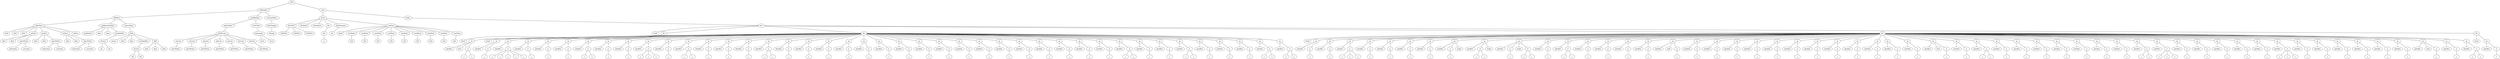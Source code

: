 graph Tree {
	"t0" [label = "TEI"];
	"t1" [label = "teiHeader"];
	"t2" [label = "fileDesc"];
	"t3" [label = "titleStmt"];
	"t4" [label = "title"];
	"t5" [label = "title"];
	"t6" [label = "title"];
	"t7" [label = "author"];
	"t8" [label = "idno"];
	"t9" [label = "idno"];
	"t10" [label = "persName"];
	"t11" [label = "forename"];
	"t12" [label = "surname"];
	"t13" [label = "author"];
	"t14" [label = "idno"];
	"t15" [label = "idno"];
	"t16" [label = "persName"];
	"t17" [label = "forename"];
	"t18" [label = "surname"];
	"t19" [label = "author"];
	"t20" [label = "idno"];
	"t21" [label = "idno"];
	"t22" [label = "persName"];
	"t23" [label = "forename"];
	"t24" [label = "surname"];
	"t25" [label = "editor"];
	"t26" [label = "publicationStmt"];
	"t27" [label = "publisher"];
	"t28" [label = "idno"];
	"t29" [label = "idno"];
	"t30" [label = "availability"];
	"t31" [label = "licence"];
	"t32" [label = "ab"];
	"t33" [label = "ref"];
	"t34" [label = "sourceDesc"];
	"t35" [label = "bibl"];
	"t36" [label = "name"];
	"t37" [label = "idno"];
	"t38" [label = "idno"];
	"t39" [label = "availability"];
	"t40" [label = "licence"];
	"t41" [label = "ab"];
	"t42" [label = "ref"];
	"t43" [label = "bibl"];
	"t44" [label = "date"];
	"t45" [label = "date"];
	"t46" [label = "idno"];
	"t47" [label = "profileDesc"];
	"t48" [label = "particDesc"];
	"t49" [label = "listPerson"];
	"t50" [label = "person"];
	"t51" [label = "persName"];
	"t52" [label = "person"];
	"t53" [label = "persName"];
	"t54" [label = "person"];
	"t55" [label = "persName"];
	"t56" [label = "person"];
	"t57" [label = "persName"];
	"t58" [label = "person"];
	"t59" [label = "persName"];
	"t60" [label = "person"];
	"t61" [label = "persName"];
	"t62" [label = "person"];
	"t63" [label = "persName"];
	"t64" [label = "textClass"];
	"t65" [label = "keywords"];
	"t66" [label = "term"];
	"t67" [label = "term"];
	"t68" [label = "revisionDesc"];
	"t69" [label = "listChange"];
	"t70" [label = "change"];
	"t71" [label = "text"];
	"t72" [label = "front"];
	"t73" [label = "docTitle"];
	"t74" [label = "titlePart"];
	"t75" [label = "titlePart"];
	"t76" [label = "titlePart"];
	"t77" [label = "docDate"];
	"t78" [label = "docAuthor"];
	"t79" [label = "div"];
	"t80" [label = "div"];
	"t81" [label = "p"];
	"t82" [label = "performance"];
	"t83" [label = "ab"];
	"t84" [label = "castList"];
	"t85" [label = "head"];
	"t86" [label = "castItem"];
	"t87" [label = "role"];
	"t88" [label = "castItem"];
	"t89" [label = "role"];
	"t90" [label = "castItem"];
	"t91" [label = "role"];
	"t92" [label = "castItem"];
	"t93" [label = "role"];
	"t94" [label = "castItem"];
	"t95" [label = "role"];
	"t96" [label = "castItem"];
	"t97" [label = "role"];
	"t98" [label = "castItem"];
	"t99" [label = "role"];
	"t100" [label = "castItem"];
	"t101" [label = "role"];
	"t102" [label = "castItem"];
	"t103" [label = "role"];
	"t104" [label = "body"];
	"t105" [label = "div"];
	"t106" [label = "head"];
	"t107" [label = "div"];
	"t108" [label = "head"];
	"t109" [label = "sp"];
	"t110" [label = "speaker"];
	"t111" [label = "note"];
	"t112" [label = "p"];
	"t113" [label = "s"];
	"t114" [label = "s"];
	"t115" [label = "div"];
	"t116" [label = "head"];
	"t117" [label = "sp"];
	"t118" [label = "speaker"];
	"t119" [label = "p"];
	"t120" [label = "s"];
	"t121" [label = "sp"];
	"t122" [label = "speaker"];
	"t123" [label = "p"];
	"t124" [label = "s"];
	"t125" [label = "s"];
	"t126" [label = "s"];
	"t127" [label = "s"];
	"t128" [label = "s"];
	"t129" [label = "sp"];
	"t130" [label = "speaker"];
	"t131" [label = "p"];
	"t132" [label = "s"];
	"t133" [label = "sp"];
	"t134" [label = "speaker"];
	"t135" [label = "p"];
	"t136" [label = "s"];
	"t137" [label = "sp"];
	"t138" [label = "speaker"];
	"t139" [label = "p"];
	"t140" [label = "s"];
	"t141" [label = "sp"];
	"t142" [label = "speaker"];
	"t143" [label = "p"];
	"t144" [label = "s"];
	"t145" [label = "s"];
	"t146" [label = "sp"];
	"t147" [label = "speaker"];
	"t148" [label = "p"];
	"t149" [label = "s"];
	"t150" [label = "sp"];
	"t151" [label = "speaker"];
	"t152" [label = "p"];
	"t153" [label = "s"];
	"t154" [label = "sp"];
	"t155" [label = "speaker"];
	"t156" [label = "p"];
	"t157" [label = "s"];
	"t158" [label = "s"];
	"t159" [label = "s"];
	"t160" [label = "sp"];
	"t161" [label = "speaker"];
	"t162" [label = "p"];
	"t163" [label = "s"];
	"t164" [label = "sp"];
	"t165" [label = "speaker"];
	"t166" [label = "p"];
	"t167" [label = "s"];
	"t168" [label = "s"];
	"t169" [label = "sp"];
	"t170" [label = "speaker"];
	"t171" [label = "p"];
	"t172" [label = "s"];
	"t173" [label = "sp"];
	"t174" [label = "speaker"];
	"t175" [label = "p"];
	"t176" [label = "s"];
	"t177" [label = "sp"];
	"t178" [label = "speaker"];
	"t179" [label = "p"];
	"t180" [label = "s"];
	"t181" [label = "sp"];
	"t182" [label = "speaker"];
	"t183" [label = "p"];
	"t184" [label = "s"];
	"t185" [label = "s"];
	"t186" [label = "sp"];
	"t187" [label = "speaker"];
	"t188" [label = "p"];
	"t189" [label = "s"];
	"t190" [label = "sp"];
	"t191" [label = "speaker"];
	"t192" [label = "p"];
	"t193" [label = "s"];
	"t194" [label = "sp"];
	"t195" [label = "speaker"];
	"t196" [label = "p"];
	"t197" [label = "s"];
	"t198" [label = "sp"];
	"t199" [label = "speaker"];
	"t200" [label = "p"];
	"t201" [label = "s"];
	"t202" [label = "sp"];
	"t203" [label = "speaker"];
	"t204" [label = "p"];
	"t205" [label = "s"];
	"t206" [label = "sp"];
	"t207" [label = "speaker"];
	"t208" [label = "p"];
	"t209" [label = "s"];
	"t210" [label = "sp"];
	"t211" [label = "speaker"];
	"t212" [label = "p"];
	"t213" [label = "s"];
	"t214" [label = "sp"];
	"t215" [label = "speaker"];
	"t216" [label = "p"];
	"t217" [label = "s"];
	"t218" [label = "sp"];
	"t219" [label = "speaker"];
	"t220" [label = "p"];
	"t221" [label = "s"];
	"t222" [label = "sp"];
	"t223" [label = "speaker"];
	"t224" [label = "p"];
	"t225" [label = "s"];
	"t226" [label = "sp"];
	"t227" [label = "speaker"];
	"t228" [label = "p"];
	"t229" [label = "s"];
	"t230" [label = "sp"];
	"t231" [label = "speaker"];
	"t232" [label = "p"];
	"t233" [label = "s"];
	"t234" [label = "sp"];
	"t235" [label = "speaker"];
	"t236" [label = "p"];
	"t237" [label = "s"];
	"t238" [label = "sp"];
	"t239" [label = "speaker"];
	"t240" [label = "p"];
	"t241" [label = "s"];
	"t242" [label = "sp"];
	"t243" [label = "speaker"];
	"t244" [label = "p"];
	"t245" [label = "s"];
	"t246" [label = "sp"];
	"t247" [label = "speaker"];
	"t248" [label = "p"];
	"t249" [label = "s"];
	"t250" [label = "sp"];
	"t251" [label = "speaker"];
	"t252" [label = "p"];
	"t253" [label = "s"];
	"t254" [label = "sp"];
	"t255" [label = "speaker"];
	"t256" [label = "p"];
	"t257" [label = "s"];
	"t258" [label = "s"];
	"t259" [label = "sp"];
	"t260" [label = "speaker"];
	"t261" [label = "p"];
	"t262" [label = "s"];
	"t263" [label = "sp"];
	"t264" [label = "speaker"];
	"t265" [label = "p"];
	"t266" [label = "s"];
	"t267" [label = "sp"];
	"t268" [label = "speaker"];
	"t269" [label = "p"];
	"t270" [label = "s"];
	"t271" [label = "s"];
	"t272" [label = "sp"];
	"t273" [label = "speaker"];
	"t274" [label = "p"];
	"t275" [label = "s"];
	"t276" [label = "sp"];
	"t277" [label = "speaker"];
	"t278" [label = "p"];
	"t279" [label = "s"];
	"t280" [label = "sp"];
	"t281" [label = "speaker"];
	"t282" [label = "p"];
	"t283" [label = "s"];
	"t284" [label = "sp"];
	"t285" [label = "speaker"];
	"t286" [label = "p"];
	"t287" [label = "s"];
	"t288" [label = "s"];
	"t289" [label = "sp"];
	"t290" [label = "speaker"];
	"t291" [label = "p"];
	"t292" [label = "s"];
	"t293" [label = "s"];
	"t294" [label = "div"];
	"t295" [label = "head"];
	"t296" [label = "sp"];
	"t297" [label = "speaker"];
	"t298" [label = "p"];
	"t299" [label = "s"];
	"t300" [label = "sp"];
	"t301" [label = "speaker"];
	"t302" [label = "p"];
	"t303" [label = "s"];
	"t304" [label = "sp"];
	"t305" [label = "speaker"];
	"t306" [label = "p"];
	"t307" [label = "s"];
	"t308" [label = "s"];
	"t309" [label = "s"];
	"t310" [label = "sp"];
	"t311" [label = "speaker"];
	"t312" [label = "p"];
	"t313" [label = "s"];
	"t314" [label = "sp"];
	"t315" [label = "speaker"];
	"t316" [label = "p"];
	"t317" [label = "s"];
	"t318" [label = "sp"];
	"t319" [label = "speaker"];
	"t320" [label = "p"];
	"t321" [label = "s"];
	"t322" [label = "sp"];
	"t323" [label = "speaker"];
	"t324" [label = "p"];
	"t325" [label = "s"];
	"t326" [label = "sp"];
	"t327" [label = "speaker"];
	"t328" [label = "p"];
	"t329" [label = "s"];
	"t330" [label = "stage"];
	"t331" [label = "sp"];
	"t332" [label = "speaker"];
	"t333" [label = "p"];
	"t334" [label = "s"];
	"t335" [label = "s"];
	"t336" [label = "stage"];
	"t337" [label = "sp"];
	"t338" [label = "speaker"];
	"t339" [label = "p"];
	"t340" [label = "s"];
	"t341" [label = "stage"];
	"t342" [label = "p"];
	"t343" [label = "s"];
	"t344" [label = "s"];
	"t345" [label = "sp"];
	"t346" [label = "speaker"];
	"t347" [label = "p"];
	"t348" [label = "s"];
	"t349" [label = "sp"];
	"t350" [label = "speaker"];
	"t351" [label = "p"];
	"t352" [label = "s"];
	"t353" [label = "s"];
	"t354" [label = "sp"];
	"t355" [label = "speaker"];
	"t356" [label = "p"];
	"t357" [label = "s"];
	"t358" [label = "sp"];
	"t359" [label = "speaker"];
	"t360" [label = "p"];
	"t361" [label = "s"];
	"t362" [label = "sp"];
	"t363" [label = "speaker"];
	"t364" [label = "p"];
	"t365" [label = "s"];
	"t366" [label = "sp"];
	"t367" [label = "speaker"];
	"t368" [label = "p"];
	"t369" [label = "s"];
	"t370" [label = "sp"];
	"t371" [label = "speaker"];
	"t372" [label = "note"];
	"t373" [label = "p"];
	"t374" [label = "s"];
	"t375" [label = "sp"];
	"t376" [label = "speaker"];
	"t377" [label = "p"];
	"t378" [label = "s"];
	"t379" [label = "sp"];
	"t380" [label = "speaker"];
	"t381" [label = "p"];
	"t382" [label = "s"];
	"t383" [label = "sp"];
	"t384" [label = "speaker"];
	"t385" [label = "p"];
	"t386" [label = "s"];
	"t387" [label = "sp"];
	"t388" [label = "speaker"];
	"t389" [label = "p"];
	"t390" [label = "s"];
	"t391" [label = "sp"];
	"t392" [label = "speaker"];
	"t393" [label = "p"];
	"t394" [label = "s"];
	"t395" [label = "sp"];
	"t396" [label = "speaker"];
	"t397" [label = "p"];
	"t398" [label = "s"];
	"t399" [label = "sp"];
	"t400" [label = "speaker"];
	"t401" [label = "p"];
	"t402" [label = "s"];
	"t403" [label = "sp"];
	"t404" [label = "speaker"];
	"t405" [label = "p"];
	"t406" [label = "s"];
	"t407" [label = "sp"];
	"t408" [label = "speaker"];
	"t409" [label = "p"];
	"t410" [label = "s"];
	"t411" [label = "sp"];
	"t412" [label = "speaker"];
	"t413" [label = "p"];
	"t414" [label = "s"];
	"t415" [label = "sp"];
	"t416" [label = "speaker"];
	"t417" [label = "p"];
	"t418" [label = "s"];
	"t419" [label = "sp"];
	"t420" [label = "speaker"];
	"t421" [label = "p"];
	"t422" [label = "s"];
	"t423" [label = "sp"];
	"t424" [label = "speaker"];
	"t425" [label = "note"];
	"t426" [label = "p"];
	"t427" [label = "s"];
	"t428" [label = "sp"];
	"t429" [label = "speaker"];
	"t430" [label = "p"];
	"t431" [label = "s"];
	"t432" [label = "sp"];
	"t433" [label = "speaker"];
	"t434" [label = "p"];
	"t435" [label = "s"];
	"t436" [label = "s"];
	"t437" [label = "sp"];
	"t438" [label = "speaker"];
	"t439" [label = "p"];
	"t440" [label = "s"];
	"t441" [label = "sp"];
	"t442" [label = "speaker"];
	"t443" [label = "p"];
	"t444" [label = "s"];
	"t445" [label = "sp"];
	"t446" [label = "speaker"];
	"t447" [label = "p"];
	"t448" [label = "s"];
	"t449" [label = "sp"];
	"t450" [label = "speaker"];
	"t451" [label = "p"];
	"t452" [label = "s"];
	"t453" [label = "sp"];
	"t454" [label = "speaker"];
	"t455" [label = "p"];
	"t456" [label = "s"];
	"t457" [label = "sp"];
	"t458" [label = "speaker"];
	"t459" [label = "p"];
	"t460" [label = "s"];
	"t461" [label = "sp"];
	"t462" [label = "speaker"];
	"t463" [label = "p"];
	"t464" [label = "s"];
	"t465" [label = "sp"];
	"t466" [label = "speaker"];
	"t467" [label = "p"];
	"t468" [label = "s"];
	"t469" [label = "s"];
	"t470" [label = "sp"];
	"t471" [label = "speaker"];
	"t472" [label = "p"];
	"t473" [label = "s"];
	"t474" [label = "s"];
	"t475" [label = "s"];
	"t476" [label = "sp"];
	"t477" [label = "speaker"];
	"t478" [label = "p"];
	"t479" [label = "s"];
	"t480" [label = "sp"];
	"t481" [label = "speaker"];
	"t482" [label = "p"];
	"t483" [label = "s"];
	"t484" [label = "sp"];
	"t485" [label = "speaker"];
	"t486" [label = "p"];
	"t487" [label = "s"];
	"t488" [label = "sp"];
	"t489" [label = "speaker"];
	"t490" [label = "p"];
	"t491" [label = "s"];
	"t492" [label = "sp"];
	"t493" [label = "speaker"];
	"t494" [label = "p"];
	"t495" [label = "s"];
	"t496" [label = "sp"];
	"t497" [label = "speaker"];
	"t498" [label = "p"];
	"t499" [label = "s"];
	"t500" [label = "s"];
	"t501" [label = "s"];
	"t502" [label = "sp"];
	"t503" [label = "speaker"];
	"t504" [label = "p"];
	"t505" [label = "s"];
	"t506" [label = "sp"];
	"t507" [label = "speaker"];
	"t508" [label = "p"];
	"t509" [label = "s"];
	"t510" [label = "sp"];
	"t511" [label = "speaker"];
	"t512" [label = "p"];
	"t513" [label = "s"];
	"t514" [label = "sp"];
	"t515" [label = "speaker"];
	"t516" [label = "p"];
	"t517" [label = "s"];
	"t518" [label = "sp"];
	"t519" [label = "speaker"];
	"t520" [label = "p"];
	"t521" [label = "s"];
	"t522" [label = "sp"];
	"t523" [label = "speaker"];
	"t524" [label = "p"];
	"t525" [label = "s"];
	"t526" [label = "sp"];
	"t527" [label = "speaker"];
	"t528" [label = "note"];
	"t529" [label = "p"];
	"t530" [label = "s"];
	"t531" [label = "sp"];
	"t532" [label = "speaker"];
	"t533" [label = "p"];
	"t534" [label = "s"];
	"t535" [label = "sp"];
	"t536" [label = "speaker"];
	"t537" [label = "p"];
	"t538" [label = "s"];
	"t539" [label = "s"];
	"t540" [label = "div"];
	"t541" [label = "head"];
	"t542" [label = "sp"];
	"t543" [label = "speaker"];
	"t544" [label = "p"];
	"t545" [label = "s"];
	"t0" -- "t1";
	"t1" -- "t2";
	"t2" -- "t3";
	"t3" -- "t4";
	"t3" -- "t5";
	"t3" -- "t6";
	"t3" -- "t7";
	"t7" -- "t8";
	"t7" -- "t9";
	"t7" -- "t10";
	"t10" -- "t11";
	"t10" -- "t12";
	"t3" -- "t13";
	"t13" -- "t14";
	"t13" -- "t15";
	"t13" -- "t16";
	"t16" -- "t17";
	"t16" -- "t18";
	"t3" -- "t19";
	"t19" -- "t20";
	"t19" -- "t21";
	"t19" -- "t22";
	"t22" -- "t23";
	"t22" -- "t24";
	"t3" -- "t25";
	"t2" -- "t26";
	"t26" -- "t27";
	"t26" -- "t28";
	"t26" -- "t29";
	"t26" -- "t30";
	"t30" -- "t31";
	"t31" -- "t32";
	"t31" -- "t33";
	"t2" -- "t34";
	"t34" -- "t35";
	"t35" -- "t36";
	"t35" -- "t37";
	"t35" -- "t38";
	"t35" -- "t39";
	"t39" -- "t40";
	"t40" -- "t41";
	"t40" -- "t42";
	"t35" -- "t43";
	"t43" -- "t44";
	"t43" -- "t45";
	"t43" -- "t46";
	"t1" -- "t47";
	"t47" -- "t48";
	"t48" -- "t49";
	"t49" -- "t50";
	"t50" -- "t51";
	"t49" -- "t52";
	"t52" -- "t53";
	"t49" -- "t54";
	"t54" -- "t55";
	"t49" -- "t56";
	"t56" -- "t57";
	"t49" -- "t58";
	"t58" -- "t59";
	"t49" -- "t60";
	"t60" -- "t61";
	"t49" -- "t62";
	"t62" -- "t63";
	"t47" -- "t64";
	"t64" -- "t65";
	"t65" -- "t66";
	"t65" -- "t67";
	"t1" -- "t68";
	"t68" -- "t69";
	"t69" -- "t70";
	"t0" -- "t71";
	"t71" -- "t72";
	"t72" -- "t73";
	"t73" -- "t74";
	"t73" -- "t75";
	"t73" -- "t76";
	"t72" -- "t77";
	"t72" -- "t78";
	"t72" -- "t79";
	"t79" -- "t80";
	"t80" -- "t81";
	"t72" -- "t82";
	"t82" -- "t83";
	"t72" -- "t84";
	"t84" -- "t85";
	"t84" -- "t86";
	"t86" -- "t87";
	"t84" -- "t88";
	"t88" -- "t89";
	"t84" -- "t90";
	"t90" -- "t91";
	"t84" -- "t92";
	"t92" -- "t93";
	"t84" -- "t94";
	"t94" -- "t95";
	"t84" -- "t96";
	"t96" -- "t97";
	"t84" -- "t98";
	"t98" -- "t99";
	"t84" -- "t100";
	"t100" -- "t101";
	"t84" -- "t102";
	"t102" -- "t103";
	"t71" -- "t104";
	"t104" -- "t105";
	"t105" -- "t106";
	"t105" -- "t107";
	"t107" -- "t108";
	"t107" -- "t109";
	"t109" -- "t110";
	"t109" -- "t111";
	"t109" -- "t112";
	"t112" -- "t113";
	"t112" -- "t114";
	"t105" -- "t115";
	"t115" -- "t116";
	"t115" -- "t117";
	"t117" -- "t118";
	"t117" -- "t119";
	"t119" -- "t120";
	"t115" -- "t121";
	"t121" -- "t122";
	"t121" -- "t123";
	"t123" -- "t124";
	"t123" -- "t125";
	"t123" -- "t126";
	"t123" -- "t127";
	"t123" -- "t128";
	"t115" -- "t129";
	"t129" -- "t130";
	"t129" -- "t131";
	"t131" -- "t132";
	"t115" -- "t133";
	"t133" -- "t134";
	"t133" -- "t135";
	"t135" -- "t136";
	"t115" -- "t137";
	"t137" -- "t138";
	"t137" -- "t139";
	"t139" -- "t140";
	"t115" -- "t141";
	"t141" -- "t142";
	"t141" -- "t143";
	"t143" -- "t144";
	"t143" -- "t145";
	"t115" -- "t146";
	"t146" -- "t147";
	"t146" -- "t148";
	"t148" -- "t149";
	"t115" -- "t150";
	"t150" -- "t151";
	"t150" -- "t152";
	"t152" -- "t153";
	"t115" -- "t154";
	"t154" -- "t155";
	"t154" -- "t156";
	"t156" -- "t157";
	"t156" -- "t158";
	"t156" -- "t159";
	"t115" -- "t160";
	"t160" -- "t161";
	"t160" -- "t162";
	"t162" -- "t163";
	"t115" -- "t164";
	"t164" -- "t165";
	"t164" -- "t166";
	"t166" -- "t167";
	"t166" -- "t168";
	"t115" -- "t169";
	"t169" -- "t170";
	"t169" -- "t171";
	"t171" -- "t172";
	"t115" -- "t173";
	"t173" -- "t174";
	"t173" -- "t175";
	"t175" -- "t176";
	"t115" -- "t177";
	"t177" -- "t178";
	"t177" -- "t179";
	"t179" -- "t180";
	"t115" -- "t181";
	"t181" -- "t182";
	"t181" -- "t183";
	"t183" -- "t184";
	"t183" -- "t185";
	"t115" -- "t186";
	"t186" -- "t187";
	"t186" -- "t188";
	"t188" -- "t189";
	"t115" -- "t190";
	"t190" -- "t191";
	"t190" -- "t192";
	"t192" -- "t193";
	"t115" -- "t194";
	"t194" -- "t195";
	"t194" -- "t196";
	"t196" -- "t197";
	"t115" -- "t198";
	"t198" -- "t199";
	"t198" -- "t200";
	"t200" -- "t201";
	"t115" -- "t202";
	"t202" -- "t203";
	"t202" -- "t204";
	"t204" -- "t205";
	"t115" -- "t206";
	"t206" -- "t207";
	"t206" -- "t208";
	"t208" -- "t209";
	"t115" -- "t210";
	"t210" -- "t211";
	"t210" -- "t212";
	"t212" -- "t213";
	"t115" -- "t214";
	"t214" -- "t215";
	"t214" -- "t216";
	"t216" -- "t217";
	"t115" -- "t218";
	"t218" -- "t219";
	"t218" -- "t220";
	"t220" -- "t221";
	"t115" -- "t222";
	"t222" -- "t223";
	"t222" -- "t224";
	"t224" -- "t225";
	"t115" -- "t226";
	"t226" -- "t227";
	"t226" -- "t228";
	"t228" -- "t229";
	"t115" -- "t230";
	"t230" -- "t231";
	"t230" -- "t232";
	"t232" -- "t233";
	"t115" -- "t234";
	"t234" -- "t235";
	"t234" -- "t236";
	"t236" -- "t237";
	"t115" -- "t238";
	"t238" -- "t239";
	"t238" -- "t240";
	"t240" -- "t241";
	"t115" -- "t242";
	"t242" -- "t243";
	"t242" -- "t244";
	"t244" -- "t245";
	"t115" -- "t246";
	"t246" -- "t247";
	"t246" -- "t248";
	"t248" -- "t249";
	"t115" -- "t250";
	"t250" -- "t251";
	"t250" -- "t252";
	"t252" -- "t253";
	"t115" -- "t254";
	"t254" -- "t255";
	"t254" -- "t256";
	"t256" -- "t257";
	"t256" -- "t258";
	"t115" -- "t259";
	"t259" -- "t260";
	"t259" -- "t261";
	"t261" -- "t262";
	"t115" -- "t263";
	"t263" -- "t264";
	"t263" -- "t265";
	"t265" -- "t266";
	"t115" -- "t267";
	"t267" -- "t268";
	"t267" -- "t269";
	"t269" -- "t270";
	"t269" -- "t271";
	"t115" -- "t272";
	"t272" -- "t273";
	"t272" -- "t274";
	"t274" -- "t275";
	"t115" -- "t276";
	"t276" -- "t277";
	"t276" -- "t278";
	"t278" -- "t279";
	"t115" -- "t280";
	"t280" -- "t281";
	"t280" -- "t282";
	"t282" -- "t283";
	"t115" -- "t284";
	"t284" -- "t285";
	"t284" -- "t286";
	"t286" -- "t287";
	"t286" -- "t288";
	"t115" -- "t289";
	"t289" -- "t290";
	"t289" -- "t291";
	"t291" -- "t292";
	"t291" -- "t293";
	"t105" -- "t294";
	"t294" -- "t295";
	"t294" -- "t296";
	"t296" -- "t297";
	"t296" -- "t298";
	"t298" -- "t299";
	"t294" -- "t300";
	"t300" -- "t301";
	"t300" -- "t302";
	"t302" -- "t303";
	"t294" -- "t304";
	"t304" -- "t305";
	"t304" -- "t306";
	"t306" -- "t307";
	"t306" -- "t308";
	"t306" -- "t309";
	"t294" -- "t310";
	"t310" -- "t311";
	"t310" -- "t312";
	"t312" -- "t313";
	"t294" -- "t314";
	"t314" -- "t315";
	"t314" -- "t316";
	"t316" -- "t317";
	"t294" -- "t318";
	"t318" -- "t319";
	"t318" -- "t320";
	"t320" -- "t321";
	"t294" -- "t322";
	"t322" -- "t323";
	"t322" -- "t324";
	"t324" -- "t325";
	"t294" -- "t326";
	"t326" -- "t327";
	"t326" -- "t328";
	"t328" -- "t329";
	"t326" -- "t330";
	"t294" -- "t331";
	"t331" -- "t332";
	"t331" -- "t333";
	"t333" -- "t334";
	"t333" -- "t335";
	"t331" -- "t336";
	"t294" -- "t337";
	"t337" -- "t338";
	"t337" -- "t339";
	"t339" -- "t340";
	"t337" -- "t341";
	"t337" -- "t342";
	"t342" -- "t343";
	"t342" -- "t344";
	"t294" -- "t345";
	"t345" -- "t346";
	"t345" -- "t347";
	"t347" -- "t348";
	"t294" -- "t349";
	"t349" -- "t350";
	"t349" -- "t351";
	"t351" -- "t352";
	"t351" -- "t353";
	"t294" -- "t354";
	"t354" -- "t355";
	"t354" -- "t356";
	"t356" -- "t357";
	"t294" -- "t358";
	"t358" -- "t359";
	"t358" -- "t360";
	"t360" -- "t361";
	"t294" -- "t362";
	"t362" -- "t363";
	"t362" -- "t364";
	"t364" -- "t365";
	"t294" -- "t366";
	"t366" -- "t367";
	"t366" -- "t368";
	"t368" -- "t369";
	"t294" -- "t370";
	"t370" -- "t371";
	"t370" -- "t372";
	"t370" -- "t373";
	"t373" -- "t374";
	"t294" -- "t375";
	"t375" -- "t376";
	"t375" -- "t377";
	"t377" -- "t378";
	"t294" -- "t379";
	"t379" -- "t380";
	"t379" -- "t381";
	"t381" -- "t382";
	"t294" -- "t383";
	"t383" -- "t384";
	"t383" -- "t385";
	"t385" -- "t386";
	"t294" -- "t387";
	"t387" -- "t388";
	"t387" -- "t389";
	"t389" -- "t390";
	"t294" -- "t391";
	"t391" -- "t392";
	"t391" -- "t393";
	"t393" -- "t394";
	"t294" -- "t395";
	"t395" -- "t396";
	"t395" -- "t397";
	"t397" -- "t398";
	"t294" -- "t399";
	"t399" -- "t400";
	"t399" -- "t401";
	"t401" -- "t402";
	"t294" -- "t403";
	"t403" -- "t404";
	"t403" -- "t405";
	"t405" -- "t406";
	"t294" -- "t407";
	"t407" -- "t408";
	"t407" -- "t409";
	"t409" -- "t410";
	"t294" -- "t411";
	"t411" -- "t412";
	"t411" -- "t413";
	"t413" -- "t414";
	"t294" -- "t415";
	"t415" -- "t416";
	"t415" -- "t417";
	"t417" -- "t418";
	"t294" -- "t419";
	"t419" -- "t420";
	"t419" -- "t421";
	"t421" -- "t422";
	"t294" -- "t423";
	"t423" -- "t424";
	"t423" -- "t425";
	"t423" -- "t426";
	"t426" -- "t427";
	"t294" -- "t428";
	"t428" -- "t429";
	"t428" -- "t430";
	"t430" -- "t431";
	"t294" -- "t432";
	"t432" -- "t433";
	"t432" -- "t434";
	"t434" -- "t435";
	"t434" -- "t436";
	"t294" -- "t437";
	"t437" -- "t438";
	"t437" -- "t439";
	"t439" -- "t440";
	"t294" -- "t441";
	"t441" -- "t442";
	"t441" -- "t443";
	"t443" -- "t444";
	"t294" -- "t445";
	"t445" -- "t446";
	"t445" -- "t447";
	"t447" -- "t448";
	"t294" -- "t449";
	"t449" -- "t450";
	"t449" -- "t451";
	"t451" -- "t452";
	"t294" -- "t453";
	"t453" -- "t454";
	"t453" -- "t455";
	"t455" -- "t456";
	"t294" -- "t457";
	"t457" -- "t458";
	"t457" -- "t459";
	"t459" -- "t460";
	"t294" -- "t461";
	"t461" -- "t462";
	"t461" -- "t463";
	"t463" -- "t464";
	"t294" -- "t465";
	"t465" -- "t466";
	"t465" -- "t467";
	"t467" -- "t468";
	"t467" -- "t469";
	"t294" -- "t470";
	"t470" -- "t471";
	"t470" -- "t472";
	"t472" -- "t473";
	"t472" -- "t474";
	"t472" -- "t475";
	"t294" -- "t476";
	"t476" -- "t477";
	"t476" -- "t478";
	"t478" -- "t479";
	"t294" -- "t480";
	"t480" -- "t481";
	"t480" -- "t482";
	"t482" -- "t483";
	"t294" -- "t484";
	"t484" -- "t485";
	"t484" -- "t486";
	"t486" -- "t487";
	"t294" -- "t488";
	"t488" -- "t489";
	"t488" -- "t490";
	"t490" -- "t491";
	"t294" -- "t492";
	"t492" -- "t493";
	"t492" -- "t494";
	"t494" -- "t495";
	"t294" -- "t496";
	"t496" -- "t497";
	"t496" -- "t498";
	"t498" -- "t499";
	"t498" -- "t500";
	"t498" -- "t501";
	"t294" -- "t502";
	"t502" -- "t503";
	"t502" -- "t504";
	"t504" -- "t505";
	"t294" -- "t506";
	"t506" -- "t507";
	"t506" -- "t508";
	"t508" -- "t509";
	"t294" -- "t510";
	"t510" -- "t511";
	"t510" -- "t512";
	"t512" -- "t513";
	"t294" -- "t514";
	"t514" -- "t515";
	"t514" -- "t516";
	"t516" -- "t517";
	"t294" -- "t518";
	"t518" -- "t519";
	"t518" -- "t520";
	"t520" -- "t521";
	"t294" -- "t522";
	"t522" -- "t523";
	"t522" -- "t524";
	"t524" -- "t525";
	"t294" -- "t526";
	"t526" -- "t527";
	"t526" -- "t528";
	"t526" -- "t529";
	"t529" -- "t530";
	"t294" -- "t531";
	"t531" -- "t532";
	"t531" -- "t533";
	"t533" -- "t534";
	"t294" -- "t535";
	"t535" -- "t536";
	"t535" -- "t537";
	"t537" -- "t538";
	"t537" -- "t539";
	"t105" -- "t540";
	"t540" -- "t541";
	"t540" -- "t542";
	"t542" -- "t543";
	"t542" -- "t544";
	"t544" -- "t545";
}
